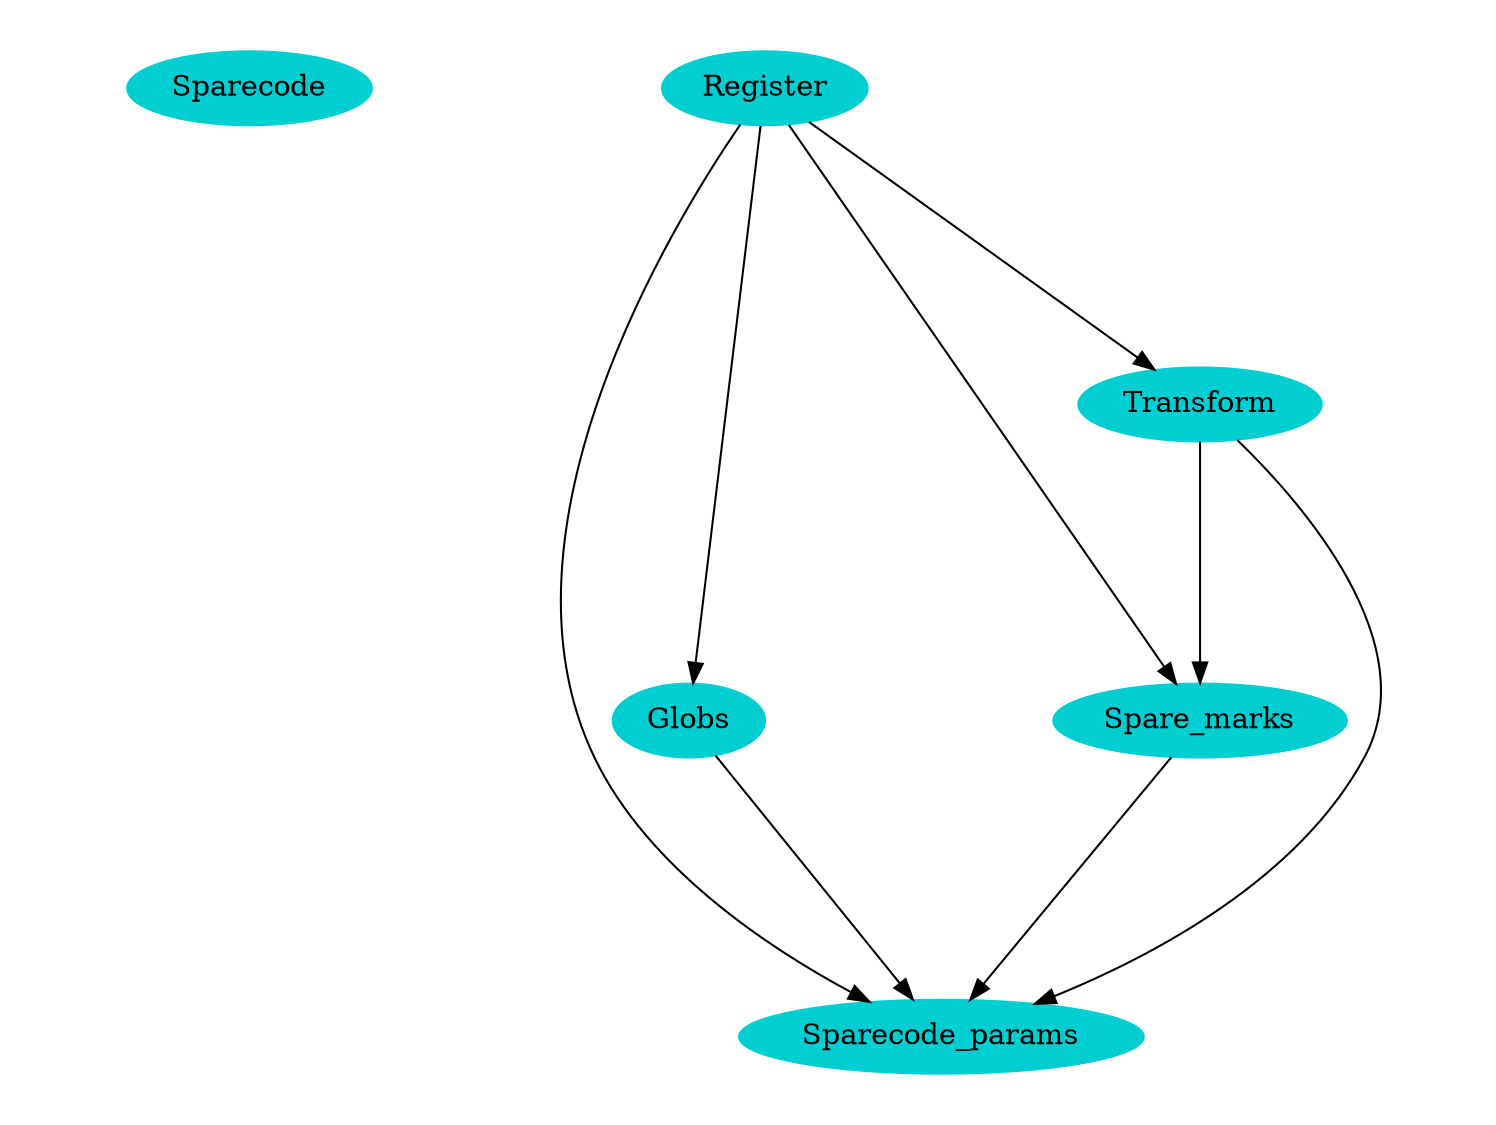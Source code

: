 digraph "Plugin architecture (sparecode)" { node [href="\N.html"];
  size="10,7.5";
  ratio="fill";
  
  fontsize="12pt";
  rankdir = TB ;
"Sparecode" [style=filled, color=darkturquoise];
"Sparecode_params" [style=filled, color=darkturquoise];
"Globs" [style=filled, color=darkturquoise];
"Globs" -> "Sparecode_params";
"Spare_marks" [style=filled, color=darkturquoise];
"Spare_marks" -> "Sparecode_params";
"Transform" [style=filled, color=darkturquoise];
"Transform" -> "Sparecode_params";
"Transform" -> "Spare_marks";
"Register" [style=filled, color=darkturquoise];
"Register" -> "Transform";
"Register" -> "Sparecode_params";
"Register" -> "Spare_marks";
"Register" -> "Globs";
}
